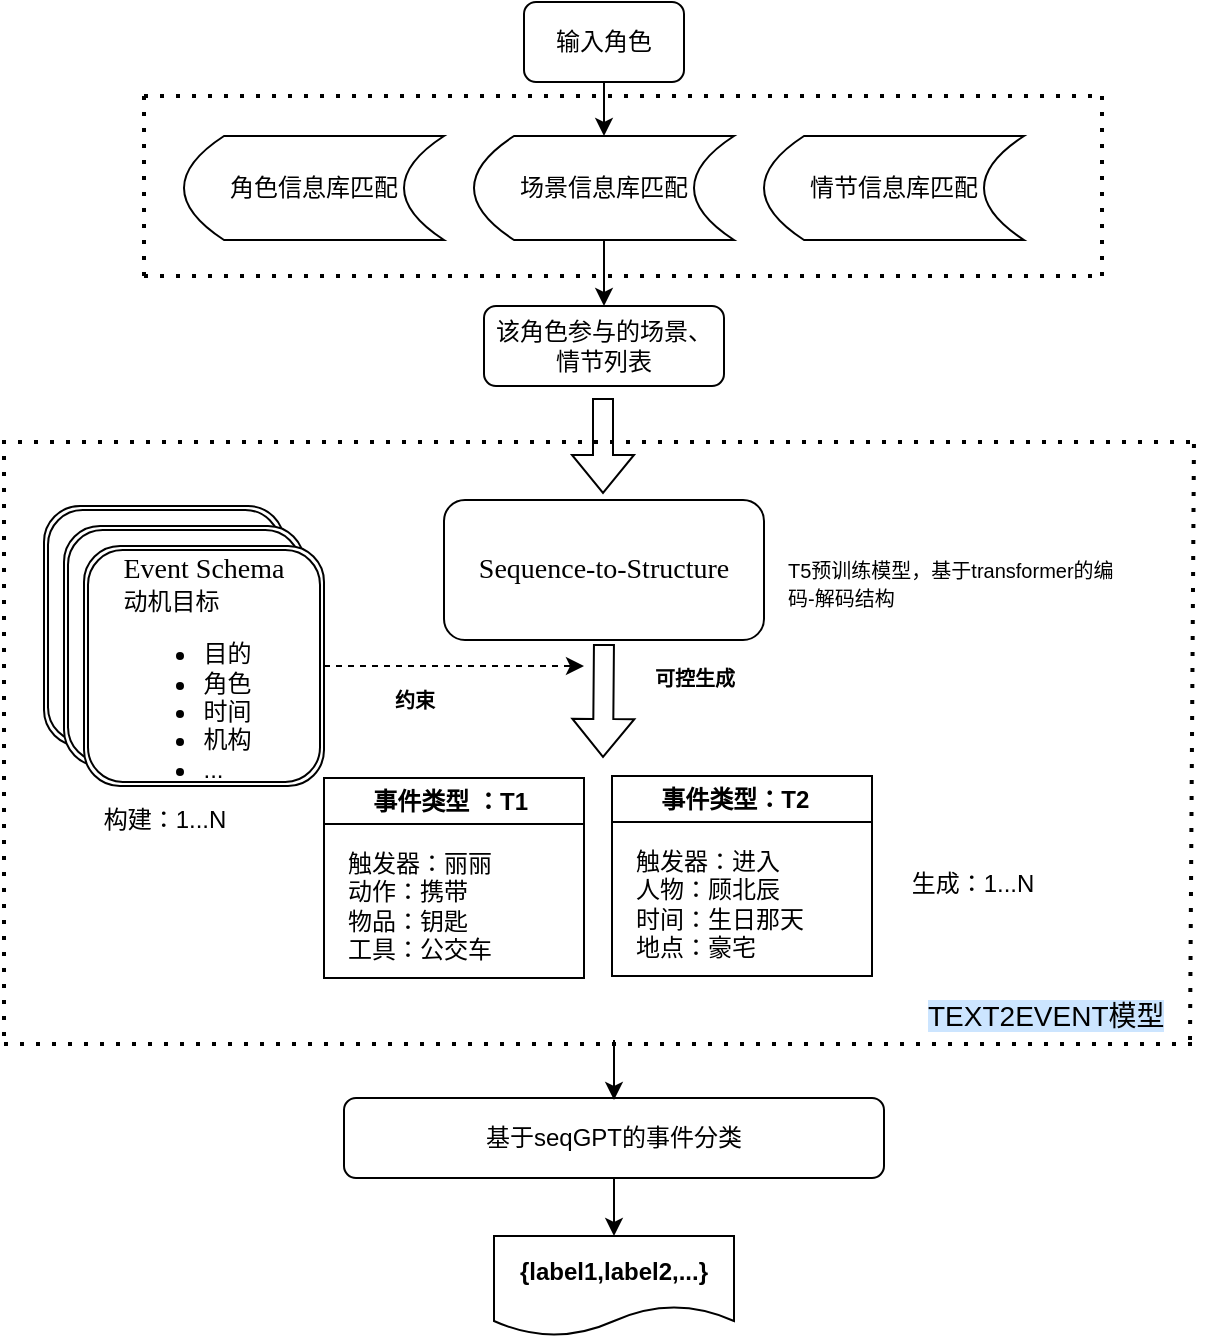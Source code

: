 <mxfile version="24.4.4" type="github">
  <diagram id="C5RBs43oDa-KdzZeNtuy" name="Page-1">
    <mxGraphModel dx="1050" dy="493" grid="1" gridSize="10" guides="1" tooltips="1" connect="1" arrows="1" fold="1" page="1" pageScale="1" pageWidth="827" pageHeight="1169" math="0" shadow="0">
      <root>
        <mxCell id="WIyWlLk6GJQsqaUBKTNV-0" />
        <mxCell id="WIyWlLk6GJQsqaUBKTNV-1" parent="WIyWlLk6GJQsqaUBKTNV-0" />
        <mxCell id="7fem-3LgpcvFIixNUvCj-1" value="该角色参与的场景、情节列表" style="rounded=1;whiteSpace=wrap;html=1;fontSize=12;glass=0;strokeWidth=1;shadow=0;" parent="WIyWlLk6GJQsqaUBKTNV-1" vertex="1">
          <mxGeometry x="300" y="155" width="120" height="40" as="geometry" />
        </mxCell>
        <mxCell id="7fem-3LgpcvFIixNUvCj-2" value="输入角色" style="rounded=1;whiteSpace=wrap;html=1;fontSize=12;glass=0;strokeWidth=1;shadow=0;" parent="WIyWlLk6GJQsqaUBKTNV-1" vertex="1">
          <mxGeometry x="320" y="3" width="80" height="40" as="geometry" />
        </mxCell>
        <mxCell id="7fem-3LgpcvFIixNUvCj-7" value="&lt;p class=&quot;MsoNormal&quot;&gt;&lt;span style=&quot;mso-spacerun:&#39;yes&#39;;font-family:&#39;Times New Roman&#39;;font-size:10.5pt;&lt;br/&gt;mso-font-kerning:1.0pt;&quot;&gt;Sequence-to-Structure&lt;/span&gt;&lt;/p&gt;" style="rounded=1;whiteSpace=wrap;html=1;fontSize=12;glass=0;strokeWidth=1;shadow=0;" parent="WIyWlLk6GJQsqaUBKTNV-1" vertex="1">
          <mxGeometry x="280" y="252" width="160" height="70" as="geometry" />
        </mxCell>
        <mxCell id="7fem-3LgpcvFIixNUvCj-8" value="&lt;p&gt;事件类型 ：T1&amp;nbsp;&lt;/p&gt;" style="swimlane;whiteSpace=wrap;html=1;" parent="WIyWlLk6GJQsqaUBKTNV-1" vertex="1">
          <mxGeometry x="220" y="391" width="130" height="100" as="geometry" />
        </mxCell>
        <mxCell id="7fem-3LgpcvFIixNUvCj-22" value="触发器：丽丽&lt;div&gt;&lt;span style=&quot;background-color: initial;&quot;&gt;动作：携带&lt;/span&gt;&lt;/div&gt;&lt;div&gt;&lt;span style=&quot;background-color: initial;&quot;&gt;物品：钥匙&lt;/span&gt;&lt;/div&gt;&lt;div&gt;&lt;div&gt;工具：公交车&lt;/div&gt;&lt;/div&gt;" style="text;html=1;align=left;verticalAlign=middle;resizable=0;points=[];autosize=1;strokeColor=none;fillColor=none;" parent="7fem-3LgpcvFIixNUvCj-8" vertex="1">
          <mxGeometry x="10" y="29" width="100" height="70" as="geometry" />
        </mxCell>
        <mxCell id="7fem-3LgpcvFIixNUvCj-10" value="" style="shape=flexArrow;endArrow=classic;html=1;rounded=0;exitX=0.5;exitY=1;exitDx=0;exitDy=0;" parent="WIyWlLk6GJQsqaUBKTNV-1" edge="1">
          <mxGeometry width="50" height="50" relative="1" as="geometry">
            <mxPoint x="359.5" y="201" as="sourcePoint" />
            <mxPoint x="359.5" y="249" as="targetPoint" />
          </mxGeometry>
        </mxCell>
        <mxCell id="7fem-3LgpcvFIixNUvCj-13" value="" style="shape=flexArrow;endArrow=classic;html=1;rounded=0;exitX=0.453;exitY=1.043;exitDx=0;exitDy=0;exitPerimeter=0;" parent="WIyWlLk6GJQsqaUBKTNV-1" edge="1">
          <mxGeometry width="50" height="50" relative="1" as="geometry">
            <mxPoint x="359.98" y="324" as="sourcePoint" />
            <mxPoint x="359.5" y="380.99" as="targetPoint" />
          </mxGeometry>
        </mxCell>
        <mxCell id="7fem-3LgpcvFIixNUvCj-14" value="" style="endArrow=classic;html=1;rounded=0;dashed=1;exitX=1;exitY=0.5;exitDx=0;exitDy=0;" parent="WIyWlLk6GJQsqaUBKTNV-1" source="HU1egstjeVcdXQoilNiR-12" edge="1">
          <mxGeometry width="50" height="50" relative="1" as="geometry">
            <mxPoint x="210" y="463" as="sourcePoint" />
            <mxPoint x="350" y="335" as="targetPoint" />
          </mxGeometry>
        </mxCell>
        <mxCell id="7fem-3LgpcvFIixNUvCj-15" value="&lt;font face=&quot;Helvetica&quot; style=&quot;font-size: 10px;&quot;&gt;约束&lt;/font&gt;" style="text;strokeColor=none;fillColor=none;html=1;fontSize=24;fontStyle=1;verticalAlign=middle;align=center;" parent="WIyWlLk6GJQsqaUBKTNV-1" vertex="1">
          <mxGeometry x="230" y="333" width="70" height="30" as="geometry" />
        </mxCell>
        <mxCell id="7fem-3LgpcvFIixNUvCj-17" value="&lt;span style=&quot;font-size: 10px;&quot;&gt;可控生成&lt;/span&gt;" style="text;strokeColor=none;fillColor=none;html=1;fontSize=24;fontStyle=1;verticalAlign=middle;align=center;" parent="WIyWlLk6GJQsqaUBKTNV-1" vertex="1">
          <mxGeometry x="370" y="322" width="70" height="30" as="geometry" />
        </mxCell>
        <mxCell id="7fem-3LgpcvFIixNUvCj-20" value="&lt;p&gt;事件类型：T2&amp;nbsp;&amp;nbsp;&lt;/p&gt;" style="swimlane;whiteSpace=wrap;html=1;" parent="WIyWlLk6GJQsqaUBKTNV-1" vertex="1">
          <mxGeometry x="364" y="390" width="130" height="100" as="geometry" />
        </mxCell>
        <mxCell id="7fem-3LgpcvFIixNUvCj-23" value="触发器：进入&lt;div&gt;人物：顾北辰&lt;/div&gt;&lt;div&gt;时间：生日那天&lt;/div&gt;&lt;div&gt;地点：豪宅&lt;/div&gt;" style="text;html=1;align=left;verticalAlign=middle;resizable=0;points=[];autosize=1;strokeColor=none;fillColor=none;" parent="7fem-3LgpcvFIixNUvCj-20" vertex="1">
          <mxGeometry x="10" y="29" width="110" height="70" as="geometry" />
        </mxCell>
        <mxCell id="7fem-3LgpcvFIixNUvCj-24" value="" style="endArrow=classic;html=1;rounded=0;exitX=0.5;exitY=1;exitDx=0;exitDy=0;" parent="WIyWlLk6GJQsqaUBKTNV-1" source="7fem-3LgpcvFIixNUvCj-2" edge="1">
          <mxGeometry width="50" height="50" relative="1" as="geometry">
            <mxPoint x="490" y="310" as="sourcePoint" />
            <mxPoint x="360" y="70" as="targetPoint" />
          </mxGeometry>
        </mxCell>
        <mxCell id="7fem-3LgpcvFIixNUvCj-33" value="&lt;span style=&quot;font-style: normal; font-variant-ligatures: no-common-ligatures; font-variant-caps: normal; font-weight: 400; letter-spacing: normal; orphans: 2; text-align: start; text-indent: 0px; text-transform: none; white-space: normal; widows: 2; word-spacing: 0px; -webkit-text-stroke-width: 0px; background-color: rgb(255, 255, 255); text-decoration-thickness: initial; text-decoration-style: initial; text-decoration-color: initial; float: none; display: inline !important;&quot;&gt;&lt;font face=&quot;Helvetica&quot; style=&quot;font-size: 10px;&quot;&gt;T5预训练模型，&lt;/font&gt;&lt;/span&gt;&lt;span style=&quot;font-size: 10px; background-color: rgb(255, 255, 255); font-variant-ligatures: no-common-ligatures;&quot;&gt;基于transformer的&lt;/span&gt;&lt;span style=&quot;font-size: 10px; background-color: rgb(255, 255, 255); font-variant-ligatures: no-common-ligatures;&quot;&gt;编码-解码结构&lt;/span&gt;" style="text;whiteSpace=wrap;html=1;" parent="WIyWlLk6GJQsqaUBKTNV-1" vertex="1">
          <mxGeometry x="450" y="273" width="170" height="47" as="geometry" />
        </mxCell>
        <mxCell id="7fem-3LgpcvFIixNUvCj-34" value="" style="endArrow=none;dashed=1;html=1;dashPattern=1 3;strokeWidth=2;rounded=0;" parent="WIyWlLk6GJQsqaUBKTNV-1" edge="1">
          <mxGeometry width="50" height="50" relative="1" as="geometry">
            <mxPoint x="59" y="223" as="sourcePoint" />
            <mxPoint x="659" y="223" as="targetPoint" />
          </mxGeometry>
        </mxCell>
        <mxCell id="7fem-3LgpcvFIixNUvCj-35" value="" style="endArrow=none;dashed=1;html=1;dashPattern=1 3;strokeWidth=2;rounded=0;" parent="WIyWlLk6GJQsqaUBKTNV-1" edge="1">
          <mxGeometry width="50" height="50" relative="1" as="geometry">
            <mxPoint x="60" y="524" as="sourcePoint" />
            <mxPoint x="660" y="524" as="targetPoint" />
          </mxGeometry>
        </mxCell>
        <mxCell id="7fem-3LgpcvFIixNUvCj-36" value="" style="endArrow=none;dashed=1;html=1;dashPattern=1 3;strokeWidth=2;rounded=0;" parent="WIyWlLk6GJQsqaUBKTNV-1" edge="1">
          <mxGeometry width="50" height="50" relative="1" as="geometry">
            <mxPoint x="60" y="520" as="sourcePoint" />
            <mxPoint x="60" y="223" as="targetPoint" />
          </mxGeometry>
        </mxCell>
        <mxCell id="7fem-3LgpcvFIixNUvCj-37" value="" style="endArrow=none;dashed=1;html=1;dashPattern=1 3;strokeWidth=2;rounded=0;exitX=1;exitY=1;exitDx=0;exitDy=0;" parent="WIyWlLk6GJQsqaUBKTNV-1" edge="1">
          <mxGeometry width="50" height="50" relative="1" as="geometry">
            <mxPoint x="653" y="522" as="sourcePoint" />
            <mxPoint x="655" y="221" as="targetPoint" />
          </mxGeometry>
        </mxCell>
        <mxCell id="7fem-3LgpcvFIixNUvCj-38" value="&lt;p class=&quot;MsoNormal&quot;&gt;&lt;span style=&quot;font-size: 10.5pt; background-color: rgb(204, 229, 255);&quot;&gt;&lt;font face=&quot;Helvetica&quot;&gt;TEXT2EVENT模型&lt;/font&gt;&lt;/span&gt;&lt;/p&gt;" style="text;whiteSpace=wrap;html=1;" parent="WIyWlLk6GJQsqaUBKTNV-1" vertex="1">
          <mxGeometry x="520" y="483" width="130" height="60" as="geometry" />
        </mxCell>
        <mxCell id="7fem-3LgpcvFIixNUvCj-39" value="基于seqGPT的事件分类" style="rounded=1;whiteSpace=wrap;html=1;fontSize=12;glass=0;strokeWidth=1;shadow=0;" parent="WIyWlLk6GJQsqaUBKTNV-1" vertex="1">
          <mxGeometry x="230" y="551" width="270" height="40" as="geometry" />
        </mxCell>
        <mxCell id="HU1egstjeVcdXQoilNiR-1" value="角色信息库匹配" style="shape=dataStorage;whiteSpace=wrap;html=1;fixedSize=1;" vertex="1" parent="WIyWlLk6GJQsqaUBKTNV-1">
          <mxGeometry x="150" y="70" width="130" height="52" as="geometry" />
        </mxCell>
        <mxCell id="HU1egstjeVcdXQoilNiR-2" value="情节信息库匹配" style="shape=dataStorage;whiteSpace=wrap;html=1;fixedSize=1;" vertex="1" parent="WIyWlLk6GJQsqaUBKTNV-1">
          <mxGeometry x="440" y="70" width="130" height="52" as="geometry" />
        </mxCell>
        <mxCell id="HU1egstjeVcdXQoilNiR-3" value="场景信息库匹配" style="shape=dataStorage;whiteSpace=wrap;html=1;fixedSize=1;" vertex="1" parent="WIyWlLk6GJQsqaUBKTNV-1">
          <mxGeometry x="295" y="70" width="130" height="52" as="geometry" />
        </mxCell>
        <mxCell id="HU1egstjeVcdXQoilNiR-5" value="" style="endArrow=classic;html=1;rounded=0;exitX=0.5;exitY=1;exitDx=0;exitDy=0;entryX=0.5;entryY=0;entryDx=0;entryDy=0;" edge="1" parent="WIyWlLk6GJQsqaUBKTNV-1" source="HU1egstjeVcdXQoilNiR-3" target="7fem-3LgpcvFIixNUvCj-1">
          <mxGeometry width="50" height="50" relative="1" as="geometry">
            <mxPoint x="390" y="140" as="sourcePoint" />
            <mxPoint x="440" y="90" as="targetPoint" />
          </mxGeometry>
        </mxCell>
        <mxCell id="HU1egstjeVcdXQoilNiR-6" value="" style="endArrow=none;dashed=1;html=1;dashPattern=1 3;strokeWidth=2;rounded=0;" edge="1" parent="WIyWlLk6GJQsqaUBKTNV-1">
          <mxGeometry width="50" height="50" relative="1" as="geometry">
            <mxPoint x="130" y="140" as="sourcePoint" />
            <mxPoint x="610" y="140" as="targetPoint" />
          </mxGeometry>
        </mxCell>
        <mxCell id="HU1egstjeVcdXQoilNiR-7" value="" style="endArrow=none;dashed=1;html=1;dashPattern=1 3;strokeWidth=2;rounded=0;" edge="1" parent="WIyWlLk6GJQsqaUBKTNV-1">
          <mxGeometry width="50" height="50" relative="1" as="geometry">
            <mxPoint x="130" y="50" as="sourcePoint" />
            <mxPoint x="610" y="50" as="targetPoint" />
          </mxGeometry>
        </mxCell>
        <mxCell id="HU1egstjeVcdXQoilNiR-8" value="" style="endArrow=none;dashed=1;html=1;dashPattern=1 3;strokeWidth=2;rounded=0;" edge="1" parent="WIyWlLk6GJQsqaUBKTNV-1">
          <mxGeometry width="50" height="50" relative="1" as="geometry">
            <mxPoint x="130" y="140" as="sourcePoint" />
            <mxPoint x="130" y="50" as="targetPoint" />
          </mxGeometry>
        </mxCell>
        <mxCell id="HU1egstjeVcdXQoilNiR-9" value="" style="endArrow=none;dashed=1;html=1;dashPattern=1 3;strokeWidth=2;rounded=0;" edge="1" parent="WIyWlLk6GJQsqaUBKTNV-1">
          <mxGeometry width="50" height="50" relative="1" as="geometry">
            <mxPoint x="609" y="140" as="sourcePoint" />
            <mxPoint x="609" y="50" as="targetPoint" />
          </mxGeometry>
        </mxCell>
        <mxCell id="HU1egstjeVcdXQoilNiR-10" value="&lt;div style=&quot;text-align: justify;&quot;&gt;&lt;br&gt;&lt;/div&gt;" style="shape=ext;double=1;rounded=1;whiteSpace=wrap;html=1;" vertex="1" parent="WIyWlLk6GJQsqaUBKTNV-1">
          <mxGeometry x="80" y="255" width="120" height="120" as="geometry" />
        </mxCell>
        <mxCell id="HU1egstjeVcdXQoilNiR-11" value="&lt;div style=&quot;text-align: justify;&quot;&gt;&lt;br&gt;&lt;/div&gt;" style="shape=ext;double=1;rounded=1;whiteSpace=wrap;html=1;" vertex="1" parent="WIyWlLk6GJQsqaUBKTNV-1">
          <mxGeometry x="90" y="265" width="120" height="120" as="geometry" />
        </mxCell>
        <mxCell id="HU1egstjeVcdXQoilNiR-12" value="&lt;div style=&quot;text-align: justify;&quot;&gt;&lt;br&gt;&lt;/div&gt;&lt;div style=&quot;text-align: justify;&quot;&gt;&lt;div&gt;&lt;span style=&quot;background-color: initial;&quot;&gt;&lt;br&gt;&lt;/span&gt;&lt;/div&gt;&lt;div&gt;&lt;span style=&quot;background-color: initial;&quot;&gt;&lt;br&gt;&lt;/span&gt;&lt;/div&gt;&lt;div&gt;&lt;span style=&quot;font-family: &amp;quot;Times New Roman&amp;quot;; font-size: 10.5pt; background-color: initial; text-align: center;&quot;&gt;Event Schema&lt;/span&gt;&lt;/div&gt;&lt;div&gt;&lt;span style=&quot;background-color: initial;&quot;&gt;动机目标&lt;/span&gt;&lt;/div&gt;&lt;div&gt;&lt;ul&gt;&lt;li&gt;目的&lt;/li&gt;&lt;li&gt;角色&lt;/li&gt;&lt;li&gt;时间&lt;/li&gt;&lt;li&gt;&lt;span style=&quot;background-color: initial;&quot;&gt;机构&lt;/span&gt;&lt;/li&gt;&lt;li&gt;...&lt;/li&gt;&lt;/ul&gt;&lt;/div&gt;&lt;div&gt;&lt;br&gt;&lt;div&gt;&lt;br style=&quot;text-align: center;&quot;&gt;&lt;/div&gt;&lt;/div&gt;&lt;/div&gt;" style="shape=ext;double=1;rounded=1;whiteSpace=wrap;html=1;" vertex="1" parent="WIyWlLk6GJQsqaUBKTNV-1">
          <mxGeometry x="100" y="275" width="120" height="120" as="geometry" />
        </mxCell>
        <mxCell id="HU1egstjeVcdXQoilNiR-13" value="&lt;font style=&quot;font-size: 12px; font-weight: normal;&quot;&gt;构建：1...N&lt;/font&gt;" style="text;strokeColor=none;fillColor=none;html=1;fontSize=24;fontStyle=1;verticalAlign=middle;align=center;" vertex="1" parent="WIyWlLk6GJQsqaUBKTNV-1">
          <mxGeometry x="90" y="395" width="100" height="25" as="geometry" />
        </mxCell>
        <mxCell id="HU1egstjeVcdXQoilNiR-16" value="&lt;font style=&quot;font-size: 12px; font-weight: normal;&quot;&gt;生成：1...N&lt;/font&gt;" style="text;strokeColor=none;fillColor=none;html=1;fontSize=24;fontStyle=1;verticalAlign=middle;align=center;" vertex="1" parent="WIyWlLk6GJQsqaUBKTNV-1">
          <mxGeometry x="494" y="427.5" width="100" height="25" as="geometry" />
        </mxCell>
        <mxCell id="HU1egstjeVcdXQoilNiR-18" value="" style="endArrow=classic;html=1;rounded=0;entryX=0.5;entryY=0;entryDx=0;entryDy=0;" edge="1" parent="WIyWlLk6GJQsqaUBKTNV-1">
          <mxGeometry width="50" height="50" relative="1" as="geometry">
            <mxPoint x="365" y="522" as="sourcePoint" />
            <mxPoint x="365" y="552" as="targetPoint" />
          </mxGeometry>
        </mxCell>
        <mxCell id="HU1egstjeVcdXQoilNiR-20" value="&lt;b&gt;{label1,label2,...}&lt;/b&gt;" style="shape=document;whiteSpace=wrap;html=1;boundedLbl=1;" vertex="1" parent="WIyWlLk6GJQsqaUBKTNV-1">
          <mxGeometry x="305" y="620" width="120" height="50" as="geometry" />
        </mxCell>
        <mxCell id="HU1egstjeVcdXQoilNiR-21" value="" style="endArrow=classic;html=1;rounded=0;exitX=0.5;exitY=1;exitDx=0;exitDy=0;" edge="1" parent="WIyWlLk6GJQsqaUBKTNV-1" source="7fem-3LgpcvFIixNUvCj-39" target="HU1egstjeVcdXQoilNiR-20">
          <mxGeometry width="50" height="50" relative="1" as="geometry">
            <mxPoint x="390" y="480" as="sourcePoint" />
            <mxPoint x="440" y="430" as="targetPoint" />
          </mxGeometry>
        </mxCell>
      </root>
    </mxGraphModel>
  </diagram>
</mxfile>
